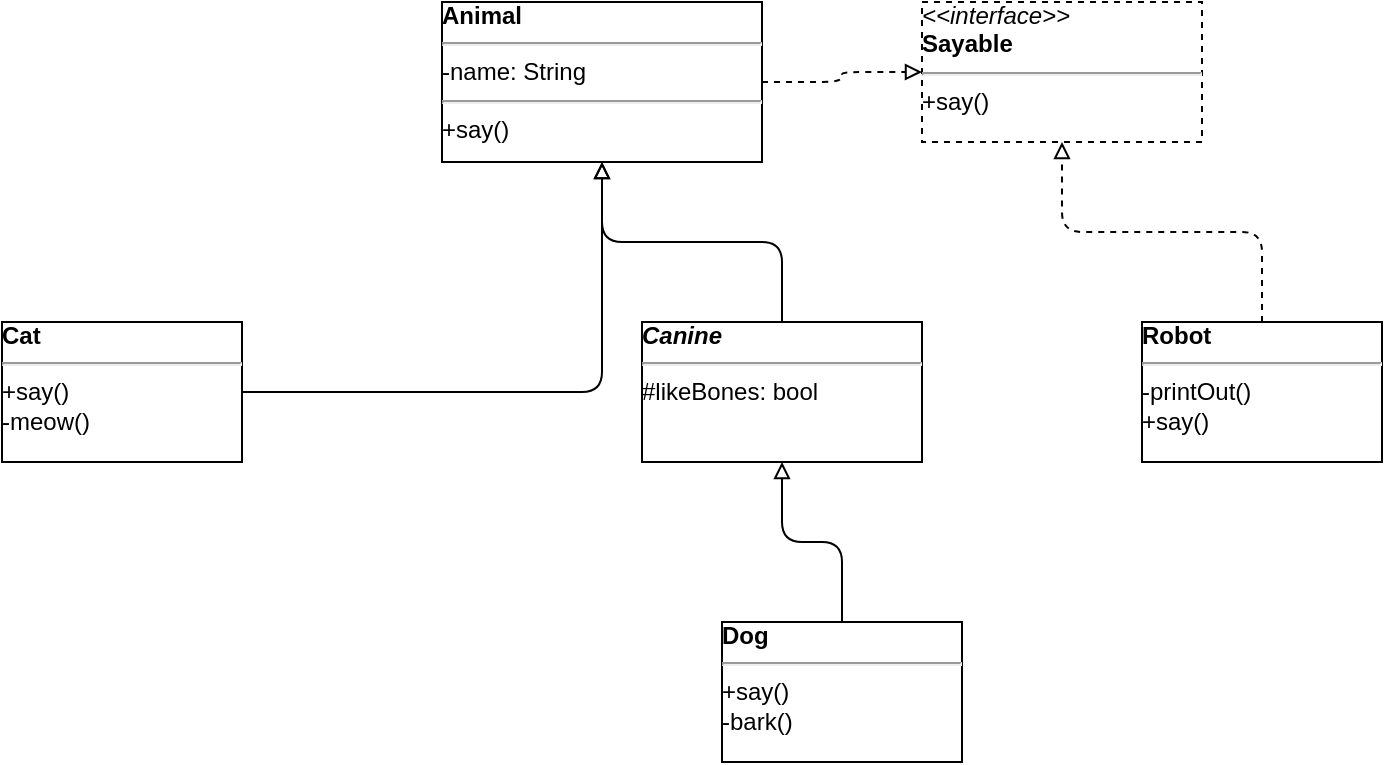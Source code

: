<mxfile>
  <diagram name="Page-1">
    <mxGraphModel dx="1200" dy="800" grid="1" gridSize="10" guides="1" tooltips="1" connect="1" arrows="1" fold="1" page="1" pageScale="1" pageWidth="850" pageHeight="1100" math="0" shadow="0">
      <root>
        <mxCell id="0"/>
        <mxCell id="1" parent="0"/>
        
        <!-- Animal Class -->
        <mxCell id="2" value="&lt;b&gt;Animal&lt;/b&gt;&lt;hr&gt;-name: String&lt;hr&gt;+say()" style="verticalAlign=top;align=left;overflow=fill;fontSize=12;fontFamily=Helvetica;html=1;whiteSpace=wrap;" vertex="1" parent="1">
          <mxGeometry x="300" y="60" width="160" height="80" as="geometry"/>
        </mxCell>
        
        <!-- Sayable Interface -->
        <mxCell id="3" value="&lt;i&gt;&amp;lt;&amp;lt;interface&amp;gt;&amp;gt;&lt;/i&gt;&lt;br&gt;&lt;b&gt;Sayable&lt;/b&gt;&lt;hr&gt;+say()" style="verticalAlign=top;align=left;overflow=fill;fontSize=12;fontFamily=Helvetica;html=1;whiteSpace=wrap;dashed=1;" vertex="1" parent="1">
          <mxGeometry x="540" y="60" width="140" height="70" as="geometry"/>
        </mxCell>
        
        <!-- Cat Class -->
        <mxCell id="4" value="&lt;b&gt;Cat&lt;/b&gt;&lt;hr&gt;+say()&lt;br&gt;-meow()" style="verticalAlign=top;align=left;overflow=fill;fontSize=12;fontFamily=Helvetica;html=1;whiteSpace=wrap;" vertex="1" parent="1">
          <mxGeometry x="80" y="220" width="120" height="70" as="geometry"/>
        </mxCell>
        
        <!-- Canine Class -->
        <mxCell id="5" value="&lt;i&gt;&lt;b&gt;Canine&lt;/b&gt;&lt;/i&gt;&lt;hr&gt;#likeBones: bool" style="verticalAlign=top;align=left;overflow=fill;fontSize=12;fontFamily=Helvetica;html=1;whiteSpace=wrap;" vertex="1" parent="1">
          <mxGeometry x="400" y="220" width="140" height="70" as="geometry"/>
        </mxCell>
        
        <!-- Dog Class -->
        <mxCell id="6" value="&lt;b&gt;Dog&lt;/b&gt;&lt;hr&gt;+say()&lt;br&gt;-bark()" style="verticalAlign=top;align=left;overflow=fill;fontSize=12;fontFamily=Helvetica;html=1;whiteSpace=wrap;" vertex="1" parent="1">
          <mxGeometry x="440" y="370" width="120" height="70" as="geometry"/>
        </mxCell>
        
        <!-- Robot Class -->
        <mxCell id="7" value="&lt;b&gt;Robot&lt;/b&gt;&lt;hr&gt;-printOut()&lt;br&gt;+say()" style="verticalAlign=top;align=left;overflow=fill;fontSize=12;fontFamily=Helvetica;html=1;whiteSpace=wrap;" vertex="1" parent="1">
          <mxGeometry x="650" y="220" width="120" height="70" as="geometry"/>
        </mxCell>
        
        <!-- Inheritance: Animal -> Cat -->
        <mxCell id="8" style="endArrow=block;endFill=0;html=1;edgeStyle=orthogonalEdgeStyle;align=left;verticalAlign=top;" edge="1" parent="1" source="4" target="2">
          <mxGeometry x="-1" relative="1" as="geometry"/>
        </mxCell>
        
        <!-- Inheritance: Animal -> Canine -->
        <mxCell id="9" style="endArrow=block;endFill=0;html=1;edgeStyle=orthogonalEdgeStyle;align=left;verticalAlign=top;" edge="1" parent="1" source="5" target="2">
          <mxGeometry x="-1" relative="1" as="geometry"/>
        </mxCell>
        
        <!-- Inheritance: Canine -> Dog -->
        <mxCell id="10" style="endArrow=block;endFill=0;html=1;edgeStyle=orthogonalEdgeStyle;align=left;verticalAlign=top;" edge="1" parent="1" source="6" target="5">
          <mxGeometry x="-1" relative="1" as="geometry"/>
        </mxCell>
        
        <!-- Interface Implementation: Sayable -> Animal -->
        <mxCell id="11" style="endArrow=block;endFill=0;dashed=1;html=1;edgeStyle=orthogonalEdgeStyle;align=left;verticalAlign=top;" edge="1" parent="1" source="2" target="3">
          <mxGeometry x="-1" relative="1" as="geometry"/>
        </mxCell>
        
        <!-- Interface Implementation: Sayable -> Robot -->
        <mxCell id="12" style="endArrow=block;endFill=0;dashed=1;html=1;edgeStyle=orthogonalEdgeStyle;align=left;verticalAlign=top;" edge="1" parent="1" source="7" target="3">
          <mxGeometry x="-1" relative="1" as="geometry"/>
        </mxCell>
        
      </root>
    </mxGraphModel>
  </diagram>
</mxfile>

